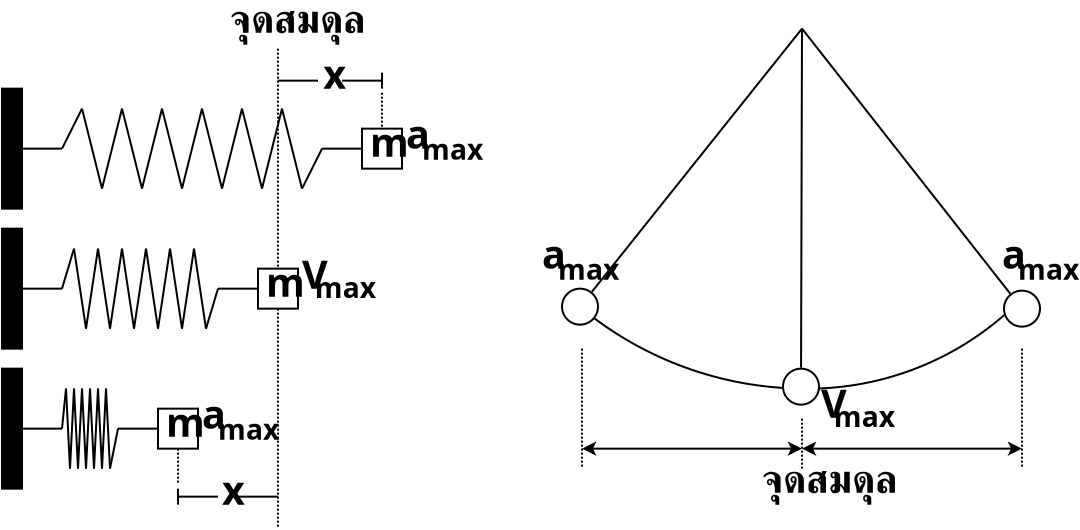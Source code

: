 <?xml version="1.0" encoding="UTF-8"?>
<dia:diagram xmlns:dia="http://www.lysator.liu.se/~alla/dia/">
  <dia:layer name="Background" visible="true" active="true">
    <dia:object type="Standard - Text" version="1" id="O0">
      <dia:attribute name="obj_pos">
        <dia:point val="38.911,16.706"/>
      </dia:attribute>
      <dia:attribute name="obj_bb">
        <dia:rectangle val="38.911,16.111;38.911,16.858"/>
      </dia:attribute>
      <dia:attribute name="text">
        <dia:composite type="text">
          <dia:attribute name="string">
            <dia:string>##</dia:string>
          </dia:attribute>
          <dia:attribute name="font">
            <dia:font family="sans" style="0" name="Helvetica"/>
          </dia:attribute>
          <dia:attribute name="height">
            <dia:real val="0.8"/>
          </dia:attribute>
          <dia:attribute name="pos">
            <dia:point val="38.911,16.706"/>
          </dia:attribute>
          <dia:attribute name="color">
            <dia:color val="#000000"/>
          </dia:attribute>
          <dia:attribute name="alignment">
            <dia:enum val="0"/>
          </dia:attribute>
        </dia:composite>
      </dia:attribute>
      <dia:attribute name="valign">
        <dia:enum val="3"/>
      </dia:attribute>
    </dia:object>
    <dia:object type="Standard - Text" version="1" id="O1">
      <dia:attribute name="obj_pos">
        <dia:point val="24.461,9.006"/>
      </dia:attribute>
      <dia:attribute name="obj_bb">
        <dia:rectangle val="24.461,8.411;24.461,9.158"/>
      </dia:attribute>
      <dia:attribute name="text">
        <dia:composite type="text">
          <dia:attribute name="string">
            <dia:string>##</dia:string>
          </dia:attribute>
          <dia:attribute name="font">
            <dia:font family="sans" style="0" name="Helvetica"/>
          </dia:attribute>
          <dia:attribute name="height">
            <dia:real val="0.8"/>
          </dia:attribute>
          <dia:attribute name="pos">
            <dia:point val="24.461,9.006"/>
          </dia:attribute>
          <dia:attribute name="color">
            <dia:color val="#000000"/>
          </dia:attribute>
          <dia:attribute name="alignment">
            <dia:enum val="0"/>
          </dia:attribute>
        </dia:composite>
      </dia:attribute>
      <dia:attribute name="valign">
        <dia:enum val="3"/>
      </dia:attribute>
    </dia:object>
    <dia:object type="Standard - Box" version="0" id="O2">
      <dia:attribute name="obj_pos">
        <dia:point val="14,11"/>
      </dia:attribute>
      <dia:attribute name="obj_bb">
        <dia:rectangle val="13.95,10.95;15.05,17.05"/>
      </dia:attribute>
      <dia:attribute name="elem_corner">
        <dia:point val="14,11"/>
      </dia:attribute>
      <dia:attribute name="elem_width">
        <dia:real val="1"/>
      </dia:attribute>
      <dia:attribute name="elem_height">
        <dia:real val="6"/>
      </dia:attribute>
      <dia:attribute name="border_width">
        <dia:real val="0.1"/>
      </dia:attribute>
      <dia:attribute name="inner_color">
        <dia:color val="#000000"/>
      </dia:attribute>
      <dia:attribute name="show_background">
        <dia:boolean val="true"/>
      </dia:attribute>
    </dia:object>
    <dia:object type="Standard - Box" version="0" id="O3">
      <dia:attribute name="obj_pos">
        <dia:point val="32,13"/>
      </dia:attribute>
      <dia:attribute name="obj_bb">
        <dia:rectangle val="31.95,12.95;34.05,15.05"/>
      </dia:attribute>
      <dia:attribute name="elem_corner">
        <dia:point val="32,13"/>
      </dia:attribute>
      <dia:attribute name="elem_width">
        <dia:real val="2"/>
      </dia:attribute>
      <dia:attribute name="elem_height">
        <dia:real val="2"/>
      </dia:attribute>
      <dia:attribute name="show_background">
        <dia:boolean val="true"/>
      </dia:attribute>
    </dia:object>
    <dia:group>
      <dia:object type="Standard - Line" version="0" id="O4">
        <dia:attribute name="obj_pos">
          <dia:point val="15,14"/>
        </dia:attribute>
        <dia:attribute name="obj_bb">
          <dia:rectangle val="14.95,13.95;17.05,14.05"/>
        </dia:attribute>
        <dia:attribute name="conn_endpoints">
          <dia:point val="15,14"/>
          <dia:point val="17,14"/>
        </dia:attribute>
        <dia:attribute name="numcp">
          <dia:int val="1"/>
        </dia:attribute>
      </dia:object>
      <dia:object type="Standard - PolyLine" version="0" id="O5">
        <dia:attribute name="obj_pos">
          <dia:point val="17,14"/>
        </dia:attribute>
        <dia:attribute name="obj_bb">
          <dia:rectangle val="16.933,11.933;18.067,14.067"/>
        </dia:attribute>
        <dia:attribute name="poly_points">
          <dia:point val="17,14"/>
          <dia:point val="18,12"/>
        </dia:attribute>
      </dia:object>
      <dia:object type="Standard - PolyLine" version="0" id="O6">
        <dia:attribute name="obj_pos">
          <dia:point val="18,12"/>
        </dia:attribute>
        <dia:attribute name="obj_bb">
          <dia:rectangle val="17.939,11.939;19.061,16.061"/>
        </dia:attribute>
        <dia:attribute name="poly_points">
          <dia:point val="18,12"/>
          <dia:point val="19,16"/>
        </dia:attribute>
      </dia:object>
      <dia:object type="Standard - PolyLine" version="0" id="O7">
        <dia:attribute name="obj_pos">
          <dia:point val="19,16"/>
        </dia:attribute>
        <dia:attribute name="obj_bb">
          <dia:rectangle val="18.939,11.939;20.061,16.061"/>
        </dia:attribute>
        <dia:attribute name="poly_points">
          <dia:point val="19,16"/>
          <dia:point val="20,12"/>
        </dia:attribute>
      </dia:object>
      <dia:object type="Standard - PolyLine" version="0" id="O8">
        <dia:attribute name="obj_pos">
          <dia:point val="20,12"/>
        </dia:attribute>
        <dia:attribute name="obj_bb">
          <dia:rectangle val="19.939,11.939;21.061,16.061"/>
        </dia:attribute>
        <dia:attribute name="poly_points">
          <dia:point val="20,12"/>
          <dia:point val="21,16"/>
        </dia:attribute>
      </dia:object>
      <dia:object type="Standard - PolyLine" version="0" id="O9">
        <dia:attribute name="obj_pos">
          <dia:point val="21,16"/>
        </dia:attribute>
        <dia:attribute name="obj_bb">
          <dia:rectangle val="20.939,11.939;22.061,16.061"/>
        </dia:attribute>
        <dia:attribute name="poly_points">
          <dia:point val="21,16"/>
          <dia:point val="22,12"/>
        </dia:attribute>
      </dia:object>
      <dia:object type="Standard - PolyLine" version="0" id="O10">
        <dia:attribute name="obj_pos">
          <dia:point val="22,12"/>
        </dia:attribute>
        <dia:attribute name="obj_bb">
          <dia:rectangle val="21.939,11.939;23.061,16.061"/>
        </dia:attribute>
        <dia:attribute name="poly_points">
          <dia:point val="22,12"/>
          <dia:point val="23,16"/>
        </dia:attribute>
      </dia:object>
      <dia:object type="Standard - PolyLine" version="0" id="O11">
        <dia:attribute name="obj_pos">
          <dia:point val="23,16"/>
        </dia:attribute>
        <dia:attribute name="obj_bb">
          <dia:rectangle val="22.939,11.939;24.061,16.061"/>
        </dia:attribute>
        <dia:attribute name="poly_points">
          <dia:point val="23,16"/>
          <dia:point val="24,12"/>
        </dia:attribute>
      </dia:object>
      <dia:object type="Standard - PolyLine" version="0" id="O12">
        <dia:attribute name="obj_pos">
          <dia:point val="24,12"/>
        </dia:attribute>
        <dia:attribute name="obj_bb">
          <dia:rectangle val="23.939,11.939;25.061,16.061"/>
        </dia:attribute>
        <dia:attribute name="poly_points">
          <dia:point val="24,12"/>
          <dia:point val="25,16"/>
        </dia:attribute>
      </dia:object>
      <dia:object type="Standard - PolyLine" version="0" id="O13">
        <dia:attribute name="obj_pos">
          <dia:point val="25,16"/>
        </dia:attribute>
        <dia:attribute name="obj_bb">
          <dia:rectangle val="24.939,11.939;26.061,16.061"/>
        </dia:attribute>
        <dia:attribute name="poly_points">
          <dia:point val="25,16"/>
          <dia:point val="26,12"/>
        </dia:attribute>
      </dia:object>
      <dia:object type="Standard - PolyLine" version="0" id="O14">
        <dia:attribute name="obj_pos">
          <dia:point val="26,12"/>
        </dia:attribute>
        <dia:attribute name="obj_bb">
          <dia:rectangle val="25.939,11.939;27.061,16.061"/>
        </dia:attribute>
        <dia:attribute name="poly_points">
          <dia:point val="26,12"/>
          <dia:point val="27,16"/>
        </dia:attribute>
      </dia:object>
      <dia:object type="Standard - PolyLine" version="0" id="O15">
        <dia:attribute name="obj_pos">
          <dia:point val="27,16"/>
        </dia:attribute>
        <dia:attribute name="obj_bb">
          <dia:rectangle val="26.939,11.939;28.061,16.061"/>
        </dia:attribute>
        <dia:attribute name="poly_points">
          <dia:point val="27,16"/>
          <dia:point val="28,12"/>
        </dia:attribute>
      </dia:object>
      <dia:object type="Standard - PolyLine" version="0" id="O16">
        <dia:attribute name="obj_pos">
          <dia:point val="28,12"/>
        </dia:attribute>
        <dia:attribute name="obj_bb">
          <dia:rectangle val="27.939,11.939;29.061,16.061"/>
        </dia:attribute>
        <dia:attribute name="poly_points">
          <dia:point val="28,12"/>
          <dia:point val="29,16"/>
        </dia:attribute>
      </dia:object>
      <dia:object type="Standard - PolyLine" version="0" id="O17">
        <dia:attribute name="obj_pos">
          <dia:point val="29,16"/>
        </dia:attribute>
        <dia:attribute name="obj_bb">
          <dia:rectangle val="28.933,13.933;30.067,16.067"/>
        </dia:attribute>
        <dia:attribute name="poly_points">
          <dia:point val="29,16"/>
          <dia:point val="30,14"/>
        </dia:attribute>
      </dia:object>
      <dia:object type="Standard - PolyLine" version="0" id="O18">
        <dia:attribute name="obj_pos">
          <dia:point val="30,14"/>
        </dia:attribute>
        <dia:attribute name="obj_bb">
          <dia:rectangle val="29.95,13.95;32.05,14.05"/>
        </dia:attribute>
        <dia:attribute name="poly_points">
          <dia:point val="30,14"/>
          <dia:point val="32,14"/>
        </dia:attribute>
      </dia:object>
    </dia:group>
    <dia:object type="Standard - Text" version="1" id="O19">
      <dia:attribute name="obj_pos">
        <dia:point val="32.4,14.4"/>
      </dia:attribute>
      <dia:attribute name="obj_bb">
        <dia:rectangle val="32.4,12.732;33.657,15.305"/>
      </dia:attribute>
      <dia:attribute name="text">
        <dia:composite type="text">
          <dia:attribute name="string">
            <dia:string>#m#</dia:string>
          </dia:attribute>
          <dia:attribute name="font">
            <dia:font family="TH Sarabun New" style="80" name="Courier"/>
          </dia:attribute>
          <dia:attribute name="height">
            <dia:real val="2.469"/>
          </dia:attribute>
          <dia:attribute name="pos">
            <dia:point val="32.4,14.4"/>
          </dia:attribute>
          <dia:attribute name="color">
            <dia:color val="#000000"/>
          </dia:attribute>
          <dia:attribute name="alignment">
            <dia:enum val="0"/>
          </dia:attribute>
        </dia:composite>
      </dia:attribute>
      <dia:attribute name="valign">
        <dia:enum val="3"/>
      </dia:attribute>
    </dia:object>
    <dia:object type="Standard - Line" version="0" id="O20">
      <dia:attribute name="obj_pos">
        <dia:point val="27.8,9"/>
      </dia:attribute>
      <dia:attribute name="obj_bb">
        <dia:rectangle val="27.75,8.95;27.85,33.05"/>
      </dia:attribute>
      <dia:attribute name="conn_endpoints">
        <dia:point val="27.8,9"/>
        <dia:point val="27.8,33"/>
      </dia:attribute>
      <dia:attribute name="numcp">
        <dia:int val="1"/>
      </dia:attribute>
      <dia:attribute name="line_style">
        <dia:enum val="4"/>
      </dia:attribute>
    </dia:object>
    <dia:object type="Standard - Box" version="0" id="O21">
      <dia:attribute name="obj_pos">
        <dia:point val="14,18"/>
      </dia:attribute>
      <dia:attribute name="obj_bb">
        <dia:rectangle val="13.95,17.95;15.05,24.05"/>
      </dia:attribute>
      <dia:attribute name="elem_corner">
        <dia:point val="14,18"/>
      </dia:attribute>
      <dia:attribute name="elem_width">
        <dia:real val="1"/>
      </dia:attribute>
      <dia:attribute name="elem_height">
        <dia:real val="6"/>
      </dia:attribute>
      <dia:attribute name="border_width">
        <dia:real val="0.1"/>
      </dia:attribute>
      <dia:attribute name="inner_color">
        <dia:color val="#000000"/>
      </dia:attribute>
      <dia:attribute name="show_background">
        <dia:boolean val="true"/>
      </dia:attribute>
    </dia:object>
    <dia:object type="Standard - Box" version="0" id="O22">
      <dia:attribute name="obj_pos">
        <dia:point val="26.8,20"/>
      </dia:attribute>
      <dia:attribute name="obj_bb">
        <dia:rectangle val="26.75,19.95;28.85,22.05"/>
      </dia:attribute>
      <dia:attribute name="elem_corner">
        <dia:point val="26.8,20"/>
      </dia:attribute>
      <dia:attribute name="elem_width">
        <dia:real val="2"/>
      </dia:attribute>
      <dia:attribute name="elem_height">
        <dia:real val="2"/>
      </dia:attribute>
      <dia:attribute name="show_background">
        <dia:boolean val="true"/>
      </dia:attribute>
    </dia:object>
    <dia:object type="Standard - Line" version="0" id="O23">
      <dia:attribute name="obj_pos">
        <dia:point val="15,21"/>
      </dia:attribute>
      <dia:attribute name="obj_bb">
        <dia:rectangle val="14.95,20.95;17.05,21.05"/>
      </dia:attribute>
      <dia:attribute name="conn_endpoints">
        <dia:point val="15,21"/>
        <dia:point val="17,21"/>
      </dia:attribute>
      <dia:attribute name="numcp">
        <dia:int val="1"/>
      </dia:attribute>
      <dia:connections>
        <dia:connection handle="0" to="O21" connection="4"/>
      </dia:connections>
    </dia:object>
    <dia:object type="Standard - PolyLine" version="0" id="O24">
      <dia:attribute name="obj_pos">
        <dia:point val="17,21"/>
      </dia:attribute>
      <dia:attribute name="obj_bb">
        <dia:rectangle val="16.938,18.938;17.662,21.062"/>
      </dia:attribute>
      <dia:attribute name="poly_points">
        <dia:point val="17,21"/>
        <dia:point val="17.6,19"/>
      </dia:attribute>
    </dia:object>
    <dia:object type="Standard - PolyLine" version="0" id="O25">
      <dia:attribute name="obj_pos">
        <dia:point val="17.6,19"/>
      </dia:attribute>
      <dia:attribute name="obj_bb">
        <dia:rectangle val="17.543,18.943;18.257,23.057"/>
      </dia:attribute>
      <dia:attribute name="poly_points">
        <dia:point val="17.6,19"/>
        <dia:point val="18.2,23"/>
      </dia:attribute>
    </dia:object>
    <dia:object type="Standard - PolyLine" version="0" id="O26">
      <dia:attribute name="obj_pos">
        <dia:point val="18.2,23"/>
      </dia:attribute>
      <dia:attribute name="obj_bb">
        <dia:rectangle val="18.143,18.943;18.857,23.057"/>
      </dia:attribute>
      <dia:attribute name="poly_points">
        <dia:point val="18.2,23"/>
        <dia:point val="18.8,19"/>
      </dia:attribute>
    </dia:object>
    <dia:object type="Standard - PolyLine" version="0" id="O27">
      <dia:attribute name="obj_pos">
        <dia:point val="18.8,19"/>
      </dia:attribute>
      <dia:attribute name="obj_bb">
        <dia:rectangle val="18.743,18.943;19.457,23.057"/>
      </dia:attribute>
      <dia:attribute name="poly_points">
        <dia:point val="18.8,19"/>
        <dia:point val="19.4,23"/>
      </dia:attribute>
    </dia:object>
    <dia:object type="Standard - PolyLine" version="0" id="O28">
      <dia:attribute name="obj_pos">
        <dia:point val="19.4,23"/>
      </dia:attribute>
      <dia:attribute name="obj_bb">
        <dia:rectangle val="19.343,18.943;20.057,23.057"/>
      </dia:attribute>
      <dia:attribute name="poly_points">
        <dia:point val="19.4,23"/>
        <dia:point val="20,19"/>
      </dia:attribute>
    </dia:object>
    <dia:object type="Standard - PolyLine" version="0" id="O29">
      <dia:attribute name="obj_pos">
        <dia:point val="20,19"/>
      </dia:attribute>
      <dia:attribute name="obj_bb">
        <dia:rectangle val="19.943,18.943;20.657,23.057"/>
      </dia:attribute>
      <dia:attribute name="poly_points">
        <dia:point val="20,19"/>
        <dia:point val="20.6,23"/>
      </dia:attribute>
    </dia:object>
    <dia:object type="Standard - PolyLine" version="0" id="O30">
      <dia:attribute name="obj_pos">
        <dia:point val="20.6,23"/>
      </dia:attribute>
      <dia:attribute name="obj_bb">
        <dia:rectangle val="20.543,18.943;21.257,23.057"/>
      </dia:attribute>
      <dia:attribute name="poly_points">
        <dia:point val="20.6,23"/>
        <dia:point val="21.2,19"/>
      </dia:attribute>
    </dia:object>
    <dia:object type="Standard - PolyLine" version="0" id="O31">
      <dia:attribute name="obj_pos">
        <dia:point val="21.2,19"/>
      </dia:attribute>
      <dia:attribute name="obj_bb">
        <dia:rectangle val="21.143,18.943;21.857,23.057"/>
      </dia:attribute>
      <dia:attribute name="poly_points">
        <dia:point val="21.2,19"/>
        <dia:point val="21.8,23"/>
      </dia:attribute>
    </dia:object>
    <dia:object type="Standard - PolyLine" version="0" id="O32">
      <dia:attribute name="obj_pos">
        <dia:point val="21.8,23"/>
      </dia:attribute>
      <dia:attribute name="obj_bb">
        <dia:rectangle val="21.743,18.943;22.457,23.057"/>
      </dia:attribute>
      <dia:attribute name="poly_points">
        <dia:point val="21.8,23"/>
        <dia:point val="22.4,19"/>
      </dia:attribute>
    </dia:object>
    <dia:object type="Standard - PolyLine" version="0" id="O33">
      <dia:attribute name="obj_pos">
        <dia:point val="22.4,19"/>
      </dia:attribute>
      <dia:attribute name="obj_bb">
        <dia:rectangle val="22.343,18.943;23.057,23.057"/>
      </dia:attribute>
      <dia:attribute name="poly_points">
        <dia:point val="22.4,19"/>
        <dia:point val="23,23"/>
      </dia:attribute>
    </dia:object>
    <dia:object type="Standard - PolyLine" version="0" id="O34">
      <dia:attribute name="obj_pos">
        <dia:point val="23,23"/>
      </dia:attribute>
      <dia:attribute name="obj_bb">
        <dia:rectangle val="22.943,18.943;23.657,23.057"/>
      </dia:attribute>
      <dia:attribute name="poly_points">
        <dia:point val="23,23"/>
        <dia:point val="23.6,19"/>
      </dia:attribute>
    </dia:object>
    <dia:object type="Standard - PolyLine" version="0" id="O35">
      <dia:attribute name="obj_pos">
        <dia:point val="23.6,19"/>
      </dia:attribute>
      <dia:attribute name="obj_bb">
        <dia:rectangle val="23.543,18.943;24.257,23.057"/>
      </dia:attribute>
      <dia:attribute name="poly_points">
        <dia:point val="23.6,19"/>
        <dia:point val="24.2,23"/>
      </dia:attribute>
    </dia:object>
    <dia:object type="Standard - PolyLine" version="0" id="O36">
      <dia:attribute name="obj_pos">
        <dia:point val="24.2,23"/>
      </dia:attribute>
      <dia:attribute name="obj_bb">
        <dia:rectangle val="24.138,20.938;24.862,23.062"/>
      </dia:attribute>
      <dia:attribute name="poly_points">
        <dia:point val="24.2,23"/>
        <dia:point val="24.8,21"/>
      </dia:attribute>
    </dia:object>
    <dia:object type="Standard - PolyLine" version="0" id="O37">
      <dia:attribute name="obj_pos">
        <dia:point val="24.8,21"/>
      </dia:attribute>
      <dia:attribute name="obj_bb">
        <dia:rectangle val="24.75,20.95;26.85,21.05"/>
      </dia:attribute>
      <dia:attribute name="poly_points">
        <dia:point val="24.8,21"/>
        <dia:point val="26.8,21"/>
      </dia:attribute>
      <dia:connections>
        <dia:connection handle="1" to="O22" connection="3"/>
      </dia:connections>
    </dia:object>
    <dia:object type="Standard - Text" version="1" id="O38">
      <dia:attribute name="obj_pos">
        <dia:point val="27.2,21.4"/>
      </dia:attribute>
      <dia:attribute name="obj_bb">
        <dia:rectangle val="27.2,19.733;28.457,22.305"/>
      </dia:attribute>
      <dia:attribute name="text">
        <dia:composite type="text">
          <dia:attribute name="string">
            <dia:string>#m#</dia:string>
          </dia:attribute>
          <dia:attribute name="font">
            <dia:font family="TH Sarabun New" style="80" name="Courier"/>
          </dia:attribute>
          <dia:attribute name="height">
            <dia:real val="2.469"/>
          </dia:attribute>
          <dia:attribute name="pos">
            <dia:point val="27.2,21.4"/>
          </dia:attribute>
          <dia:attribute name="color">
            <dia:color val="#000000"/>
          </dia:attribute>
          <dia:attribute name="alignment">
            <dia:enum val="0"/>
          </dia:attribute>
        </dia:composite>
      </dia:attribute>
      <dia:attribute name="valign">
        <dia:enum val="3"/>
      </dia:attribute>
    </dia:object>
    <dia:object type="Standard - Box" version="0" id="O39">
      <dia:attribute name="obj_pos">
        <dia:point val="14,25"/>
      </dia:attribute>
      <dia:attribute name="obj_bb">
        <dia:rectangle val="13.95,24.95;15.05,31.05"/>
      </dia:attribute>
      <dia:attribute name="elem_corner">
        <dia:point val="14,25"/>
      </dia:attribute>
      <dia:attribute name="elem_width">
        <dia:real val="1"/>
      </dia:attribute>
      <dia:attribute name="elem_height">
        <dia:real val="6"/>
      </dia:attribute>
      <dia:attribute name="border_width">
        <dia:real val="0.1"/>
      </dia:attribute>
      <dia:attribute name="inner_color">
        <dia:color val="#000000"/>
      </dia:attribute>
      <dia:attribute name="show_background">
        <dia:boolean val="true"/>
      </dia:attribute>
    </dia:object>
    <dia:object type="Standard - Box" version="0" id="O40">
      <dia:attribute name="obj_pos">
        <dia:point val="21.8,27"/>
      </dia:attribute>
      <dia:attribute name="obj_bb">
        <dia:rectangle val="21.75,26.95;23.85,29.05"/>
      </dia:attribute>
      <dia:attribute name="elem_corner">
        <dia:point val="21.8,27"/>
      </dia:attribute>
      <dia:attribute name="elem_width">
        <dia:real val="2"/>
      </dia:attribute>
      <dia:attribute name="elem_height">
        <dia:real val="2"/>
      </dia:attribute>
      <dia:attribute name="show_background">
        <dia:boolean val="true"/>
      </dia:attribute>
    </dia:object>
    <dia:object type="Standard - Line" version="0" id="O41">
      <dia:attribute name="obj_pos">
        <dia:point val="15,28"/>
      </dia:attribute>
      <dia:attribute name="obj_bb">
        <dia:rectangle val="14.95,27.95;17.05,28.05"/>
      </dia:attribute>
      <dia:attribute name="conn_endpoints">
        <dia:point val="15,28"/>
        <dia:point val="17,28"/>
      </dia:attribute>
      <dia:attribute name="numcp">
        <dia:int val="1"/>
      </dia:attribute>
      <dia:connections>
        <dia:connection handle="0" to="O39" connection="4"/>
      </dia:connections>
    </dia:object>
    <dia:object type="Standard - PolyLine" version="0" id="O42">
      <dia:attribute name="obj_pos">
        <dia:point val="17,28"/>
      </dia:attribute>
      <dia:attribute name="obj_bb">
        <dia:rectangle val="16.945,25.945;17.255,28.055"/>
      </dia:attribute>
      <dia:attribute name="poly_points">
        <dia:point val="17,28"/>
        <dia:point val="17.2,26"/>
      </dia:attribute>
    </dia:object>
    <dia:object type="Standard - PolyLine" version="0" id="O43">
      <dia:attribute name="obj_pos">
        <dia:point val="17.2,26"/>
      </dia:attribute>
      <dia:attribute name="obj_bb">
        <dia:rectangle val="17.148,25.948;17.452,30.052"/>
      </dia:attribute>
      <dia:attribute name="poly_points">
        <dia:point val="17.2,26"/>
        <dia:point val="17.4,30"/>
      </dia:attribute>
    </dia:object>
    <dia:object type="Standard - PolyLine" version="0" id="O44">
      <dia:attribute name="obj_pos">
        <dia:point val="17.4,30"/>
      </dia:attribute>
      <dia:attribute name="obj_bb">
        <dia:rectangle val="17.348,25.948;17.652,30.052"/>
      </dia:attribute>
      <dia:attribute name="poly_points">
        <dia:point val="17.4,30"/>
        <dia:point val="17.6,26"/>
      </dia:attribute>
    </dia:object>
    <dia:object type="Standard - PolyLine" version="0" id="O45">
      <dia:attribute name="obj_pos">
        <dia:point val="17.6,26"/>
      </dia:attribute>
      <dia:attribute name="obj_bb">
        <dia:rectangle val="17.548,25.948;17.852,30.052"/>
      </dia:attribute>
      <dia:attribute name="poly_points">
        <dia:point val="17.6,26"/>
        <dia:point val="17.8,30"/>
      </dia:attribute>
    </dia:object>
    <dia:object type="Standard - PolyLine" version="0" id="O46">
      <dia:attribute name="obj_pos">
        <dia:point val="17.8,30"/>
      </dia:attribute>
      <dia:attribute name="obj_bb">
        <dia:rectangle val="17.748,25.948;18.052,30.052"/>
      </dia:attribute>
      <dia:attribute name="poly_points">
        <dia:point val="17.8,30"/>
        <dia:point val="18,26"/>
      </dia:attribute>
    </dia:object>
    <dia:object type="Standard - PolyLine" version="0" id="O47">
      <dia:attribute name="obj_pos">
        <dia:point val="18,26"/>
      </dia:attribute>
      <dia:attribute name="obj_bb">
        <dia:rectangle val="17.948,25.948;18.252,30.052"/>
      </dia:attribute>
      <dia:attribute name="poly_points">
        <dia:point val="18,26"/>
        <dia:point val="18.2,30"/>
      </dia:attribute>
    </dia:object>
    <dia:object type="Standard - PolyLine" version="0" id="O48">
      <dia:attribute name="obj_pos">
        <dia:point val="18.2,30"/>
      </dia:attribute>
      <dia:attribute name="obj_bb">
        <dia:rectangle val="18.148,25.948;18.452,30.052"/>
      </dia:attribute>
      <dia:attribute name="poly_points">
        <dia:point val="18.2,30"/>
        <dia:point val="18.4,26"/>
      </dia:attribute>
    </dia:object>
    <dia:object type="Standard - PolyLine" version="0" id="O49">
      <dia:attribute name="obj_pos">
        <dia:point val="18.4,26"/>
      </dia:attribute>
      <dia:attribute name="obj_bb">
        <dia:rectangle val="18.348,25.948;18.652,30.052"/>
      </dia:attribute>
      <dia:attribute name="poly_points">
        <dia:point val="18.4,26"/>
        <dia:point val="18.6,30"/>
      </dia:attribute>
    </dia:object>
    <dia:object type="Standard - PolyLine" version="0" id="O50">
      <dia:attribute name="obj_pos">
        <dia:point val="18.6,30"/>
      </dia:attribute>
      <dia:attribute name="obj_bb">
        <dia:rectangle val="18.548,25.948;18.852,30.052"/>
      </dia:attribute>
      <dia:attribute name="poly_points">
        <dia:point val="18.6,30"/>
        <dia:point val="18.8,26"/>
      </dia:attribute>
    </dia:object>
    <dia:object type="Standard - PolyLine" version="0" id="O51">
      <dia:attribute name="obj_pos">
        <dia:point val="18.8,26"/>
      </dia:attribute>
      <dia:attribute name="obj_bb">
        <dia:rectangle val="18.748,25.948;19.052,30.052"/>
      </dia:attribute>
      <dia:attribute name="poly_points">
        <dia:point val="18.8,26"/>
        <dia:point val="19,30"/>
      </dia:attribute>
    </dia:object>
    <dia:object type="Standard - PolyLine" version="0" id="O52">
      <dia:attribute name="obj_pos">
        <dia:point val="19,30"/>
      </dia:attribute>
      <dia:attribute name="obj_bb">
        <dia:rectangle val="18.948,25.948;19.252,30.052"/>
      </dia:attribute>
      <dia:attribute name="poly_points">
        <dia:point val="19,30"/>
        <dia:point val="19.2,26"/>
      </dia:attribute>
    </dia:object>
    <dia:object type="Standard - PolyLine" version="0" id="O53">
      <dia:attribute name="obj_pos">
        <dia:point val="19.2,26"/>
      </dia:attribute>
      <dia:attribute name="obj_bb">
        <dia:rectangle val="19.148,25.948;19.452,30.052"/>
      </dia:attribute>
      <dia:attribute name="poly_points">
        <dia:point val="19.2,26"/>
        <dia:point val="19.4,30"/>
      </dia:attribute>
    </dia:object>
    <dia:object type="Standard - PolyLine" version="0" id="O54">
      <dia:attribute name="obj_pos">
        <dia:point val="19.4,30"/>
      </dia:attribute>
      <dia:attribute name="obj_bb">
        <dia:rectangle val="19.341,27.941;19.859,30.059"/>
      </dia:attribute>
      <dia:attribute name="poly_points">
        <dia:point val="19.4,30"/>
        <dia:point val="19.8,28"/>
      </dia:attribute>
    </dia:object>
    <dia:object type="Standard - PolyLine" version="0" id="O55">
      <dia:attribute name="obj_pos">
        <dia:point val="19.8,28"/>
      </dia:attribute>
      <dia:attribute name="obj_bb">
        <dia:rectangle val="19.75,27.95;21.85,28.05"/>
      </dia:attribute>
      <dia:attribute name="poly_points">
        <dia:point val="19.8,28"/>
        <dia:point val="21.8,28"/>
      </dia:attribute>
      <dia:connections>
        <dia:connection handle="1" to="O40" connection="3"/>
      </dia:connections>
    </dia:object>
    <dia:object type="Standard - Text" version="1" id="O56">
      <dia:attribute name="obj_pos">
        <dia:point val="22.2,28.4"/>
      </dia:attribute>
      <dia:attribute name="obj_bb">
        <dia:rectangle val="22.2,26.733;23.457,29.305"/>
      </dia:attribute>
      <dia:attribute name="text">
        <dia:composite type="text">
          <dia:attribute name="string">
            <dia:string>#m#</dia:string>
          </dia:attribute>
          <dia:attribute name="font">
            <dia:font family="TH Sarabun New" style="80" name="Courier"/>
          </dia:attribute>
          <dia:attribute name="height">
            <dia:real val="2.469"/>
          </dia:attribute>
          <dia:attribute name="pos">
            <dia:point val="22.2,28.4"/>
          </dia:attribute>
          <dia:attribute name="color">
            <dia:color val="#000000"/>
          </dia:attribute>
          <dia:attribute name="alignment">
            <dia:enum val="0"/>
          </dia:attribute>
        </dia:composite>
      </dia:attribute>
      <dia:attribute name="valign">
        <dia:enum val="3"/>
      </dia:attribute>
    </dia:object>
    <dia:object type="Standard - Line" version="0" id="O57">
      <dia:attribute name="obj_pos">
        <dia:point val="22.8,31"/>
      </dia:attribute>
      <dia:attribute name="obj_bb">
        <dia:rectangle val="22.75,30.95;22.85,31.85"/>
      </dia:attribute>
      <dia:attribute name="conn_endpoints">
        <dia:point val="22.8,31"/>
        <dia:point val="22.8,31.8"/>
      </dia:attribute>
      <dia:attribute name="numcp">
        <dia:int val="1"/>
      </dia:attribute>
    </dia:object>
    <dia:object type="Standard - Text" version="1" id="O58">
      <dia:attribute name="obj_pos">
        <dia:point val="25,31.8"/>
      </dia:attribute>
      <dia:attribute name="obj_bb">
        <dia:rectangle val="25,30.133;25.735,32.705"/>
      </dia:attribute>
      <dia:attribute name="text">
        <dia:composite type="text">
          <dia:attribute name="string">
            <dia:string>#x#</dia:string>
          </dia:attribute>
          <dia:attribute name="font">
            <dia:font family="TH Sarabun New" style="80" name="Courier"/>
          </dia:attribute>
          <dia:attribute name="height">
            <dia:real val="2.469"/>
          </dia:attribute>
          <dia:attribute name="pos">
            <dia:point val="25,31.8"/>
          </dia:attribute>
          <dia:attribute name="color">
            <dia:color val="#000000"/>
          </dia:attribute>
          <dia:attribute name="alignment">
            <dia:enum val="0"/>
          </dia:attribute>
        </dia:composite>
      </dia:attribute>
      <dia:attribute name="valign">
        <dia:enum val="3"/>
      </dia:attribute>
    </dia:object>
    <dia:object type="Standard - Line" version="0" id="O59">
      <dia:attribute name="obj_pos">
        <dia:point val="24.8,31.4"/>
      </dia:attribute>
      <dia:attribute name="obj_bb">
        <dia:rectangle val="22.75,31.35;24.85,31.45"/>
      </dia:attribute>
      <dia:attribute name="conn_endpoints">
        <dia:point val="24.8,31.4"/>
        <dia:point val="22.8,31.4"/>
      </dia:attribute>
      <dia:attribute name="numcp">
        <dia:int val="1"/>
      </dia:attribute>
      <dia:connections>
        <dia:connection handle="1" to="O57" connection="0"/>
      </dia:connections>
    </dia:object>
    <dia:object type="Standard - Line" version="0" id="O60">
      <dia:attribute name="obj_pos">
        <dia:point val="27.8,31.4"/>
      </dia:attribute>
      <dia:attribute name="obj_bb">
        <dia:rectangle val="25.75,31.35;27.85,31.45"/>
      </dia:attribute>
      <dia:attribute name="conn_endpoints">
        <dia:point val="27.8,31.4"/>
        <dia:point val="25.8,31.4"/>
      </dia:attribute>
      <dia:attribute name="numcp">
        <dia:int val="1"/>
      </dia:attribute>
    </dia:object>
    <dia:object type="Standard - Line" version="0" id="O61">
      <dia:attribute name="obj_pos">
        <dia:point val="22.8,29"/>
      </dia:attribute>
      <dia:attribute name="obj_bb">
        <dia:rectangle val="22.75,28.95;22.85,30.85"/>
      </dia:attribute>
      <dia:attribute name="conn_endpoints">
        <dia:point val="22.8,29"/>
        <dia:point val="22.8,30.8"/>
      </dia:attribute>
      <dia:attribute name="numcp">
        <dia:int val="1"/>
      </dia:attribute>
      <dia:attribute name="line_style">
        <dia:enum val="4"/>
      </dia:attribute>
      <dia:connections>
        <dia:connection handle="0" to="O40" connection="6"/>
      </dia:connections>
    </dia:object>
    <dia:object type="Standard - Line" version="0" id="O62">
      <dia:attribute name="obj_pos">
        <dia:point val="33,10.2"/>
      </dia:attribute>
      <dia:attribute name="obj_bb">
        <dia:rectangle val="32.95,10.15;33.05,11.05"/>
      </dia:attribute>
      <dia:attribute name="conn_endpoints">
        <dia:point val="33,10.2"/>
        <dia:point val="33,11"/>
      </dia:attribute>
      <dia:attribute name="numcp">
        <dia:int val="1"/>
      </dia:attribute>
    </dia:object>
    <dia:object type="Standard - Text" version="1" id="O63">
      <dia:attribute name="obj_pos">
        <dia:point val="30.067,11"/>
      </dia:attribute>
      <dia:attribute name="obj_bb">
        <dia:rectangle val="30.067,9.332;30.802,11.905"/>
      </dia:attribute>
      <dia:attribute name="text">
        <dia:composite type="text">
          <dia:attribute name="string">
            <dia:string>#x#</dia:string>
          </dia:attribute>
          <dia:attribute name="font">
            <dia:font family="TH Sarabun New" style="80" name="Courier"/>
          </dia:attribute>
          <dia:attribute name="height">
            <dia:real val="2.469"/>
          </dia:attribute>
          <dia:attribute name="pos">
            <dia:point val="30.067,11"/>
          </dia:attribute>
          <dia:attribute name="color">
            <dia:color val="#000000"/>
          </dia:attribute>
          <dia:attribute name="alignment">
            <dia:enum val="0"/>
          </dia:attribute>
        </dia:composite>
      </dia:attribute>
      <dia:attribute name="valign">
        <dia:enum val="3"/>
      </dia:attribute>
    </dia:object>
    <dia:object type="Standard - Line" version="0" id="O64">
      <dia:attribute name="obj_pos">
        <dia:point val="29.8,10.6"/>
      </dia:attribute>
      <dia:attribute name="obj_bb">
        <dia:rectangle val="27.75,10.55;29.85,10.65"/>
      </dia:attribute>
      <dia:attribute name="conn_endpoints">
        <dia:point val="29.8,10.6"/>
        <dia:point val="27.8,10.6"/>
      </dia:attribute>
      <dia:attribute name="numcp">
        <dia:int val="1"/>
      </dia:attribute>
    </dia:object>
    <dia:object type="Standard - Line" version="0" id="O65">
      <dia:attribute name="obj_pos">
        <dia:point val="33,10.6"/>
      </dia:attribute>
      <dia:attribute name="obj_bb">
        <dia:rectangle val="30.95,10.55;33.05,10.65"/>
      </dia:attribute>
      <dia:attribute name="conn_endpoints">
        <dia:point val="33,10.6"/>
        <dia:point val="31,10.6"/>
      </dia:attribute>
      <dia:attribute name="numcp">
        <dia:int val="1"/>
      </dia:attribute>
      <dia:connections>
        <dia:connection handle="0" to="O62" connection="0"/>
      </dia:connections>
    </dia:object>
    <dia:object type="Standard - Line" version="0" id="O66">
      <dia:attribute name="obj_pos">
        <dia:point val="33,11.2"/>
      </dia:attribute>
      <dia:attribute name="obj_bb">
        <dia:rectangle val="32.95,11.15;33.05,13.05"/>
      </dia:attribute>
      <dia:attribute name="conn_endpoints">
        <dia:point val="33,11.2"/>
        <dia:point val="33,13"/>
      </dia:attribute>
      <dia:attribute name="numcp">
        <dia:int val="1"/>
      </dia:attribute>
      <dia:attribute name="line_style">
        <dia:enum val="4"/>
      </dia:attribute>
      <dia:connections>
        <dia:connection handle="1" to="O3" connection="1"/>
      </dia:connections>
    </dia:object>
    <dia:object type="Standard - Text" version="1" id="O67">
      <dia:attribute name="obj_pos">
        <dia:point val="25.4,8.2"/>
      </dia:attribute>
      <dia:attribute name="obj_bb">
        <dia:rectangle val="25.4,6.532;30.17,9.105"/>
      </dia:attribute>
      <dia:attribute name="text">
        <dia:composite type="text">
          <dia:attribute name="string">
            <dia:string>#จุดสมดุล#</dia:string>
          </dia:attribute>
          <dia:attribute name="font">
            <dia:font family="TH Sarabun New" style="80" name="Courier"/>
          </dia:attribute>
          <dia:attribute name="height">
            <dia:real val="2.469"/>
          </dia:attribute>
          <dia:attribute name="pos">
            <dia:point val="25.4,8.2"/>
          </dia:attribute>
          <dia:attribute name="color">
            <dia:color val="#000000"/>
          </dia:attribute>
          <dia:attribute name="alignment">
            <dia:enum val="0"/>
          </dia:attribute>
        </dia:composite>
      </dia:attribute>
      <dia:attribute name="valign">
        <dia:enum val="3"/>
      </dia:attribute>
    </dia:object>
    <dia:group>
      <dia:object type="Standard - Text" version="1" id="O68">
        <dia:attribute name="obj_pos">
          <dia:point val="29,21"/>
        </dia:attribute>
        <dia:attribute name="obj_bb">
          <dia:rectangle val="29,19.332;29.84,21.905"/>
        </dia:attribute>
        <dia:attribute name="text">
          <dia:composite type="text">
            <dia:attribute name="string">
              <dia:string>#V#</dia:string>
            </dia:attribute>
            <dia:attribute name="font">
              <dia:font family="TH Sarabun New" style="80" name="Courier"/>
            </dia:attribute>
            <dia:attribute name="height">
              <dia:real val="2.469"/>
            </dia:attribute>
            <dia:attribute name="pos">
              <dia:point val="29,21"/>
            </dia:attribute>
            <dia:attribute name="color">
              <dia:color val="#000000"/>
            </dia:attribute>
            <dia:attribute name="alignment">
              <dia:enum val="0"/>
            </dia:attribute>
          </dia:composite>
        </dia:attribute>
        <dia:attribute name="valign">
          <dia:enum val="3"/>
        </dia:attribute>
      </dia:object>
      <dia:object type="Standard - Text" version="1" id="O69">
        <dia:attribute name="obj_pos">
          <dia:point val="29.636,21.464"/>
        </dia:attribute>
        <dia:attribute name="obj_bb">
          <dia:rectangle val="29.636,20.272;31.543,22.109"/>
        </dia:attribute>
        <dia:attribute name="text">
          <dia:composite type="text">
            <dia:attribute name="string">
              <dia:string>#max#</dia:string>
            </dia:attribute>
            <dia:attribute name="font">
              <dia:font family="TH Sarabun New" style="80" name="Courier"/>
            </dia:attribute>
            <dia:attribute name="height">
              <dia:real val="1.764"/>
            </dia:attribute>
            <dia:attribute name="pos">
              <dia:point val="29.636,21.464"/>
            </dia:attribute>
            <dia:attribute name="color">
              <dia:color val="#000000"/>
            </dia:attribute>
            <dia:attribute name="alignment">
              <dia:enum val="0"/>
            </dia:attribute>
          </dia:composite>
        </dia:attribute>
        <dia:attribute name="valign">
          <dia:enum val="3"/>
        </dia:attribute>
      </dia:object>
    </dia:group>
    <dia:group>
      <dia:object type="Standard - Text" version="1" id="O70">
        <dia:attribute name="obj_pos">
          <dia:point val="34.2,14"/>
        </dia:attribute>
        <dia:attribute name="obj_bb">
          <dia:rectangle val="34.2,12.332;34.925,14.905"/>
        </dia:attribute>
        <dia:attribute name="text">
          <dia:composite type="text">
            <dia:attribute name="string">
              <dia:string>#a#</dia:string>
            </dia:attribute>
            <dia:attribute name="font">
              <dia:font family="TH Sarabun New" style="80" name="Courier"/>
            </dia:attribute>
            <dia:attribute name="height">
              <dia:real val="2.469"/>
            </dia:attribute>
            <dia:attribute name="pos">
              <dia:point val="34.2,14"/>
            </dia:attribute>
            <dia:attribute name="color">
              <dia:color val="#000000"/>
            </dia:attribute>
            <dia:attribute name="alignment">
              <dia:enum val="0"/>
            </dia:attribute>
          </dia:composite>
        </dia:attribute>
        <dia:attribute name="valign">
          <dia:enum val="3"/>
        </dia:attribute>
      </dia:object>
      <dia:object type="Standard - Text" version="1" id="O71">
        <dia:attribute name="obj_pos">
          <dia:point val="35,14.55"/>
        </dia:attribute>
        <dia:attribute name="obj_bb">
          <dia:rectangle val="35,13.357;36.907,15.195"/>
        </dia:attribute>
        <dia:attribute name="text">
          <dia:composite type="text">
            <dia:attribute name="string">
              <dia:string>#max#</dia:string>
            </dia:attribute>
            <dia:attribute name="font">
              <dia:font family="TH Sarabun New" style="80" name="Courier"/>
            </dia:attribute>
            <dia:attribute name="height">
              <dia:real val="1.764"/>
            </dia:attribute>
            <dia:attribute name="pos">
              <dia:point val="35,14.55"/>
            </dia:attribute>
            <dia:attribute name="color">
              <dia:color val="#000000"/>
            </dia:attribute>
            <dia:attribute name="alignment">
              <dia:enum val="0"/>
            </dia:attribute>
          </dia:composite>
        </dia:attribute>
        <dia:attribute name="valign">
          <dia:enum val="3"/>
        </dia:attribute>
      </dia:object>
    </dia:group>
    <dia:group>
      <dia:object type="Standard - Text" version="1" id="O72">
        <dia:attribute name="obj_pos">
          <dia:point val="24,28"/>
        </dia:attribute>
        <dia:attribute name="obj_bb">
          <dia:rectangle val="24,26.332;24.725,28.905"/>
        </dia:attribute>
        <dia:attribute name="text">
          <dia:composite type="text">
            <dia:attribute name="string">
              <dia:string>#a#</dia:string>
            </dia:attribute>
            <dia:attribute name="font">
              <dia:font family="TH Sarabun New" style="80" name="Courier"/>
            </dia:attribute>
            <dia:attribute name="height">
              <dia:real val="2.469"/>
            </dia:attribute>
            <dia:attribute name="pos">
              <dia:point val="24,28"/>
            </dia:attribute>
            <dia:attribute name="color">
              <dia:color val="#000000"/>
            </dia:attribute>
            <dia:attribute name="alignment">
              <dia:enum val="0"/>
            </dia:attribute>
          </dia:composite>
        </dia:attribute>
        <dia:attribute name="valign">
          <dia:enum val="3"/>
        </dia:attribute>
      </dia:object>
      <dia:object type="Standard - Text" version="1" id="O73">
        <dia:attribute name="obj_pos">
          <dia:point val="24.8,28.55"/>
        </dia:attribute>
        <dia:attribute name="obj_bb">
          <dia:rectangle val="24.8,27.358;26.707,29.195"/>
        </dia:attribute>
        <dia:attribute name="text">
          <dia:composite type="text">
            <dia:attribute name="string">
              <dia:string>#max#</dia:string>
            </dia:attribute>
            <dia:attribute name="font">
              <dia:font family="TH Sarabun New" style="80" name="Courier"/>
            </dia:attribute>
            <dia:attribute name="height">
              <dia:real val="1.764"/>
            </dia:attribute>
            <dia:attribute name="pos">
              <dia:point val="24.8,28.55"/>
            </dia:attribute>
            <dia:attribute name="color">
              <dia:color val="#000000"/>
            </dia:attribute>
            <dia:attribute name="alignment">
              <dia:enum val="0"/>
            </dia:attribute>
          </dia:composite>
        </dia:attribute>
        <dia:attribute name="valign">
          <dia:enum val="3"/>
        </dia:attribute>
      </dia:object>
    </dia:group>
    <dia:group>
      <dia:object type="Standard - Arc" version="0" id="O74">
        <dia:attribute name="obj_pos">
          <dia:point val="54,26"/>
        </dia:attribute>
        <dia:attribute name="obj_bb">
          <dia:rectangle val="53.936,21.936;65.064,26.064"/>
        </dia:attribute>
        <dia:attribute name="conn_endpoints">
          <dia:point val="54,26"/>
          <dia:point val="65,22"/>
        </dia:attribute>
        <dia:attribute name="curve_distance">
          <dia:real val="1"/>
        </dia:attribute>
        <dia:connections>
          <dia:connection handle="1" to="O78" connection="8"/>
        </dia:connections>
      </dia:object>
      <dia:object type="Standard - Arc" version="0" id="O75">
        <dia:attribute name="obj_pos">
          <dia:point val="43,22"/>
        </dia:attribute>
        <dia:attribute name="obj_bb">
          <dia:rectangle val="42.936,21.936;54.064,26.064"/>
        </dia:attribute>
        <dia:attribute name="conn_endpoints">
          <dia:point val="43,22"/>
          <dia:point val="54,26"/>
        </dia:attribute>
        <dia:attribute name="curve_distance">
          <dia:real val="1"/>
        </dia:attribute>
      </dia:object>
      <dia:object type="Standard - Ellipse" version="0" id="O76">
        <dia:attribute name="obj_pos">
          <dia:point val="53.05,25"/>
        </dia:attribute>
        <dia:attribute name="obj_bb">
          <dia:rectangle val="53,24.95;54.9,26.85"/>
        </dia:attribute>
        <dia:attribute name="elem_corner">
          <dia:point val="53.05,25"/>
        </dia:attribute>
        <dia:attribute name="elem_width">
          <dia:real val="1.8"/>
        </dia:attribute>
        <dia:attribute name="elem_height">
          <dia:real val="1.8"/>
        </dia:attribute>
        <dia:attribute name="aspect">
          <dia:enum val="2"/>
        </dia:attribute>
      </dia:object>
      <dia:object type="Standard - Ellipse" version="0" id="O77">
        <dia:attribute name="obj_pos">
          <dia:point val="42,21"/>
        </dia:attribute>
        <dia:attribute name="obj_bb">
          <dia:rectangle val="41.95,20.95;43.85,22.85"/>
        </dia:attribute>
        <dia:attribute name="elem_corner">
          <dia:point val="42,21"/>
        </dia:attribute>
        <dia:attribute name="elem_width">
          <dia:real val="1.8"/>
        </dia:attribute>
        <dia:attribute name="elem_height">
          <dia:real val="1.8"/>
        </dia:attribute>
        <dia:attribute name="aspect">
          <dia:enum val="2"/>
        </dia:attribute>
      </dia:object>
      <dia:object type="Standard - Ellipse" version="0" id="O78">
        <dia:attribute name="obj_pos">
          <dia:point val="64.1,21.1"/>
        </dia:attribute>
        <dia:attribute name="obj_bb">
          <dia:rectangle val="64.05,21.05;65.95,22.95"/>
        </dia:attribute>
        <dia:attribute name="elem_corner">
          <dia:point val="64.1,21.1"/>
        </dia:attribute>
        <dia:attribute name="elem_width">
          <dia:real val="1.8"/>
        </dia:attribute>
        <dia:attribute name="elem_height">
          <dia:real val="1.8"/>
        </dia:attribute>
        <dia:attribute name="aspect">
          <dia:enum val="2"/>
        </dia:attribute>
      </dia:object>
      <dia:object type="Standard - Line" version="0" id="O79">
        <dia:attribute name="obj_pos">
          <dia:point val="54,8"/>
        </dia:attribute>
        <dia:attribute name="obj_bb">
          <dia:rectangle val="53.903,7.95;54.05,25.001"/>
        </dia:attribute>
        <dia:attribute name="conn_endpoints">
          <dia:point val="54,8"/>
          <dia:point val="53.953,24.951"/>
        </dia:attribute>
        <dia:attribute name="numcp">
          <dia:int val="1"/>
        </dia:attribute>
        <dia:connections>
          <dia:connection handle="1" to="O76" connection="8"/>
        </dia:connections>
      </dia:object>
      <dia:object type="Standard - Line" version="0" id="O80">
        <dia:attribute name="obj_pos">
          <dia:point val="54,8"/>
        </dia:attribute>
        <dia:attribute name="obj_bb">
          <dia:rectangle val="43.423,7.93;54.07,21.228"/>
        </dia:attribute>
        <dia:attribute name="conn_endpoints">
          <dia:point val="54,8"/>
          <dia:point val="43.493,21.157"/>
        </dia:attribute>
        <dia:attribute name="numcp">
          <dia:int val="1"/>
        </dia:attribute>
        <dia:connections>
          <dia:connection handle="1" to="O77" connection="8"/>
        </dia:connections>
      </dia:object>
      <dia:object type="Standard - Line" version="0" id="O81">
        <dia:attribute name="obj_pos">
          <dia:point val="64.413,21.253"/>
        </dia:attribute>
        <dia:attribute name="obj_bb">
          <dia:rectangle val="53.93,7.93;64.483,21.323"/>
        </dia:attribute>
        <dia:attribute name="conn_endpoints">
          <dia:point val="64.413,21.253"/>
          <dia:point val="54,8"/>
        </dia:attribute>
        <dia:attribute name="numcp">
          <dia:int val="1"/>
        </dia:attribute>
        <dia:connections>
          <dia:connection handle="0" to="O78" connection="8"/>
        </dia:connections>
      </dia:object>
      <dia:object type="Standard - Text" version="1" id="O82">
        <dia:attribute name="obj_pos">
          <dia:point val="52,31.2"/>
        </dia:attribute>
        <dia:attribute name="obj_bb">
          <dia:rectangle val="52,29.532;56.77,32.105"/>
        </dia:attribute>
        <dia:attribute name="text">
          <dia:composite type="text">
            <dia:attribute name="string">
              <dia:string>#จุดสมดุล#</dia:string>
            </dia:attribute>
            <dia:attribute name="font">
              <dia:font family="TH Sarabun New" style="80" name="Courier"/>
            </dia:attribute>
            <dia:attribute name="height">
              <dia:real val="2.469"/>
            </dia:attribute>
            <dia:attribute name="pos">
              <dia:point val="52,31.2"/>
            </dia:attribute>
            <dia:attribute name="color">
              <dia:color val="#000000"/>
            </dia:attribute>
            <dia:attribute name="alignment">
              <dia:enum val="0"/>
            </dia:attribute>
          </dia:composite>
        </dia:attribute>
        <dia:attribute name="valign">
          <dia:enum val="3"/>
        </dia:attribute>
      </dia:object>
      <dia:object type="Standard - Line" version="0" id="O83">
        <dia:attribute name="obj_pos">
          <dia:point val="43,24"/>
        </dia:attribute>
        <dia:attribute name="obj_bb">
          <dia:rectangle val="42.95,23.95;43.05,30.05"/>
        </dia:attribute>
        <dia:attribute name="conn_endpoints">
          <dia:point val="43,24"/>
          <dia:point val="43,30"/>
        </dia:attribute>
        <dia:attribute name="numcp">
          <dia:int val="1"/>
        </dia:attribute>
        <dia:attribute name="line_style">
          <dia:enum val="4"/>
        </dia:attribute>
      </dia:object>
      <dia:object type="Standard - Line" version="0" id="O84">
        <dia:attribute name="obj_pos">
          <dia:point val="65,24"/>
        </dia:attribute>
        <dia:attribute name="obj_bb">
          <dia:rectangle val="64.95,23.95;65.05,30.05"/>
        </dia:attribute>
        <dia:attribute name="conn_endpoints">
          <dia:point val="65,24"/>
          <dia:point val="65,30"/>
        </dia:attribute>
        <dia:attribute name="numcp">
          <dia:int val="1"/>
        </dia:attribute>
        <dia:attribute name="line_style">
          <dia:enum val="4"/>
        </dia:attribute>
      </dia:object>
      <dia:object type="Standard - Line" version="0" id="O85">
        <dia:attribute name="obj_pos">
          <dia:point val="54,30"/>
        </dia:attribute>
        <dia:attribute name="obj_bb">
          <dia:rectangle val="53.95,27.35;54.05,30.05"/>
        </dia:attribute>
        <dia:attribute name="conn_endpoints">
          <dia:point val="54,30"/>
          <dia:point val="54,27.4"/>
        </dia:attribute>
        <dia:attribute name="numcp">
          <dia:int val="1"/>
        </dia:attribute>
        <dia:attribute name="line_style">
          <dia:enum val="4"/>
        </dia:attribute>
      </dia:object>
      <dia:object type="Standard - Line" version="0" id="O86">
        <dia:attribute name="obj_pos">
          <dia:point val="43,29"/>
        </dia:attribute>
        <dia:attribute name="obj_bb">
          <dia:rectangle val="42.95,28.638;54.05,29.362"/>
        </dia:attribute>
        <dia:attribute name="conn_endpoints">
          <dia:point val="43,29"/>
          <dia:point val="54,29"/>
        </dia:attribute>
        <dia:attribute name="numcp">
          <dia:int val="1"/>
        </dia:attribute>
        <dia:attribute name="start_arrow">
          <dia:enum val="22"/>
        </dia:attribute>
        <dia:attribute name="start_arrow_length">
          <dia:real val="0.5"/>
        </dia:attribute>
        <dia:attribute name="start_arrow_width">
          <dia:real val="0.5"/>
        </dia:attribute>
        <dia:attribute name="end_arrow">
          <dia:enum val="22"/>
        </dia:attribute>
        <dia:attribute name="end_arrow_length">
          <dia:real val="0.5"/>
        </dia:attribute>
        <dia:attribute name="end_arrow_width">
          <dia:real val="0.5"/>
        </dia:attribute>
      </dia:object>
      <dia:object type="Standard - Line" version="0" id="O87">
        <dia:attribute name="obj_pos">
          <dia:point val="54,29"/>
        </dia:attribute>
        <dia:attribute name="obj_bb">
          <dia:rectangle val="53.95,28.638;65.05,29.362"/>
        </dia:attribute>
        <dia:attribute name="conn_endpoints">
          <dia:point val="54,29"/>
          <dia:point val="65,29"/>
        </dia:attribute>
        <dia:attribute name="numcp">
          <dia:int val="1"/>
        </dia:attribute>
        <dia:attribute name="start_arrow">
          <dia:enum val="22"/>
        </dia:attribute>
        <dia:attribute name="start_arrow_length">
          <dia:real val="0.5"/>
        </dia:attribute>
        <dia:attribute name="start_arrow_width">
          <dia:real val="0.5"/>
        </dia:attribute>
        <dia:attribute name="end_arrow">
          <dia:enum val="22"/>
        </dia:attribute>
        <dia:attribute name="end_arrow_length">
          <dia:real val="0.5"/>
        </dia:attribute>
        <dia:attribute name="end_arrow_width">
          <dia:real val="0.5"/>
        </dia:attribute>
      </dia:object>
      <dia:group>
        <dia:object type="Standard - Text" version="1" id="O88">
          <dia:attribute name="obj_pos">
            <dia:point val="54.95,27.45"/>
          </dia:attribute>
          <dia:attribute name="obj_bb">
            <dia:rectangle val="54.95,25.782;55.79,28.355"/>
          </dia:attribute>
          <dia:attribute name="text">
            <dia:composite type="text">
              <dia:attribute name="string">
                <dia:string>#V#</dia:string>
              </dia:attribute>
              <dia:attribute name="font">
                <dia:font family="TH Sarabun New" style="80" name="Courier"/>
              </dia:attribute>
              <dia:attribute name="height">
                <dia:real val="2.469"/>
              </dia:attribute>
              <dia:attribute name="pos">
                <dia:point val="54.95,27.45"/>
              </dia:attribute>
              <dia:attribute name="color">
                <dia:color val="#000000"/>
              </dia:attribute>
              <dia:attribute name="alignment">
                <dia:enum val="0"/>
              </dia:attribute>
            </dia:composite>
          </dia:attribute>
          <dia:attribute name="valign">
            <dia:enum val="3"/>
          </dia:attribute>
        </dia:object>
        <dia:object type="Standard - Text" version="1" id="O89">
          <dia:attribute name="obj_pos">
            <dia:point val="55.586,27.914"/>
          </dia:attribute>
          <dia:attribute name="obj_bb">
            <dia:rectangle val="55.586,26.722;57.493,28.559"/>
          </dia:attribute>
          <dia:attribute name="text">
            <dia:composite type="text">
              <dia:attribute name="string">
                <dia:string>#max#</dia:string>
              </dia:attribute>
              <dia:attribute name="font">
                <dia:font family="TH Sarabun New" style="80" name="Courier"/>
              </dia:attribute>
              <dia:attribute name="height">
                <dia:real val="1.764"/>
              </dia:attribute>
              <dia:attribute name="pos">
                <dia:point val="55.586,27.914"/>
              </dia:attribute>
              <dia:attribute name="color">
                <dia:color val="#000000"/>
              </dia:attribute>
              <dia:attribute name="alignment">
                <dia:enum val="0"/>
              </dia:attribute>
            </dia:composite>
          </dia:attribute>
          <dia:attribute name="valign">
            <dia:enum val="3"/>
          </dia:attribute>
        </dia:object>
      </dia:group>
      <dia:group>
        <dia:object type="Standard - Text" version="1" id="O90">
          <dia:attribute name="obj_pos">
            <dia:point val="41,20"/>
          </dia:attribute>
          <dia:attribute name="obj_bb">
            <dia:rectangle val="41,18.332;41.725,20.905"/>
          </dia:attribute>
          <dia:attribute name="text">
            <dia:composite type="text">
              <dia:attribute name="string">
                <dia:string>#a#</dia:string>
              </dia:attribute>
              <dia:attribute name="font">
                <dia:font family="TH Sarabun New" style="80" name="Courier"/>
              </dia:attribute>
              <dia:attribute name="height">
                <dia:real val="2.469"/>
              </dia:attribute>
              <dia:attribute name="pos">
                <dia:point val="41,20"/>
              </dia:attribute>
              <dia:attribute name="color">
                <dia:color val="#000000"/>
              </dia:attribute>
              <dia:attribute name="alignment">
                <dia:enum val="0"/>
              </dia:attribute>
            </dia:composite>
          </dia:attribute>
          <dia:attribute name="valign">
            <dia:enum val="3"/>
          </dia:attribute>
        </dia:object>
        <dia:object type="Standard - Text" version="1" id="O91">
          <dia:attribute name="obj_pos">
            <dia:point val="41.8,20.55"/>
          </dia:attribute>
          <dia:attribute name="obj_bb">
            <dia:rectangle val="41.8,19.358;43.708,21.195"/>
          </dia:attribute>
          <dia:attribute name="text">
            <dia:composite type="text">
              <dia:attribute name="string">
                <dia:string>#max#</dia:string>
              </dia:attribute>
              <dia:attribute name="font">
                <dia:font family="TH Sarabun New" style="80" name="Courier"/>
              </dia:attribute>
              <dia:attribute name="height">
                <dia:real val="1.764"/>
              </dia:attribute>
              <dia:attribute name="pos">
                <dia:point val="41.8,20.55"/>
              </dia:attribute>
              <dia:attribute name="color">
                <dia:color val="#000000"/>
              </dia:attribute>
              <dia:attribute name="alignment">
                <dia:enum val="0"/>
              </dia:attribute>
            </dia:composite>
          </dia:attribute>
          <dia:attribute name="valign">
            <dia:enum val="3"/>
          </dia:attribute>
        </dia:object>
      </dia:group>
      <dia:group>
        <dia:object type="Standard - Text" version="1" id="O92">
          <dia:attribute name="obj_pos">
            <dia:point val="64,20"/>
          </dia:attribute>
          <dia:attribute name="obj_bb">
            <dia:rectangle val="64,18.332;64.725,20.905"/>
          </dia:attribute>
          <dia:attribute name="text">
            <dia:composite type="text">
              <dia:attribute name="string">
                <dia:string>#a#</dia:string>
              </dia:attribute>
              <dia:attribute name="font">
                <dia:font family="TH Sarabun New" style="80" name="Courier"/>
              </dia:attribute>
              <dia:attribute name="height">
                <dia:real val="2.469"/>
              </dia:attribute>
              <dia:attribute name="pos">
                <dia:point val="64,20"/>
              </dia:attribute>
              <dia:attribute name="color">
                <dia:color val="#000000"/>
              </dia:attribute>
              <dia:attribute name="alignment">
                <dia:enum val="0"/>
              </dia:attribute>
            </dia:composite>
          </dia:attribute>
          <dia:attribute name="valign">
            <dia:enum val="3"/>
          </dia:attribute>
        </dia:object>
        <dia:object type="Standard - Text" version="1" id="O93">
          <dia:attribute name="obj_pos">
            <dia:point val="64.8,20.55"/>
          </dia:attribute>
          <dia:attribute name="obj_bb">
            <dia:rectangle val="64.8,19.358;66.707,21.195"/>
          </dia:attribute>
          <dia:attribute name="text">
            <dia:composite type="text">
              <dia:attribute name="string">
                <dia:string>#max#</dia:string>
              </dia:attribute>
              <dia:attribute name="font">
                <dia:font family="TH Sarabun New" style="80" name="Courier"/>
              </dia:attribute>
              <dia:attribute name="height">
                <dia:real val="1.764"/>
              </dia:attribute>
              <dia:attribute name="pos">
                <dia:point val="64.8,20.55"/>
              </dia:attribute>
              <dia:attribute name="color">
                <dia:color val="#000000"/>
              </dia:attribute>
              <dia:attribute name="alignment">
                <dia:enum val="0"/>
              </dia:attribute>
            </dia:composite>
          </dia:attribute>
          <dia:attribute name="valign">
            <dia:enum val="3"/>
          </dia:attribute>
        </dia:object>
      </dia:group>
    </dia:group>
  </dia:layer>
</dia:diagram>
